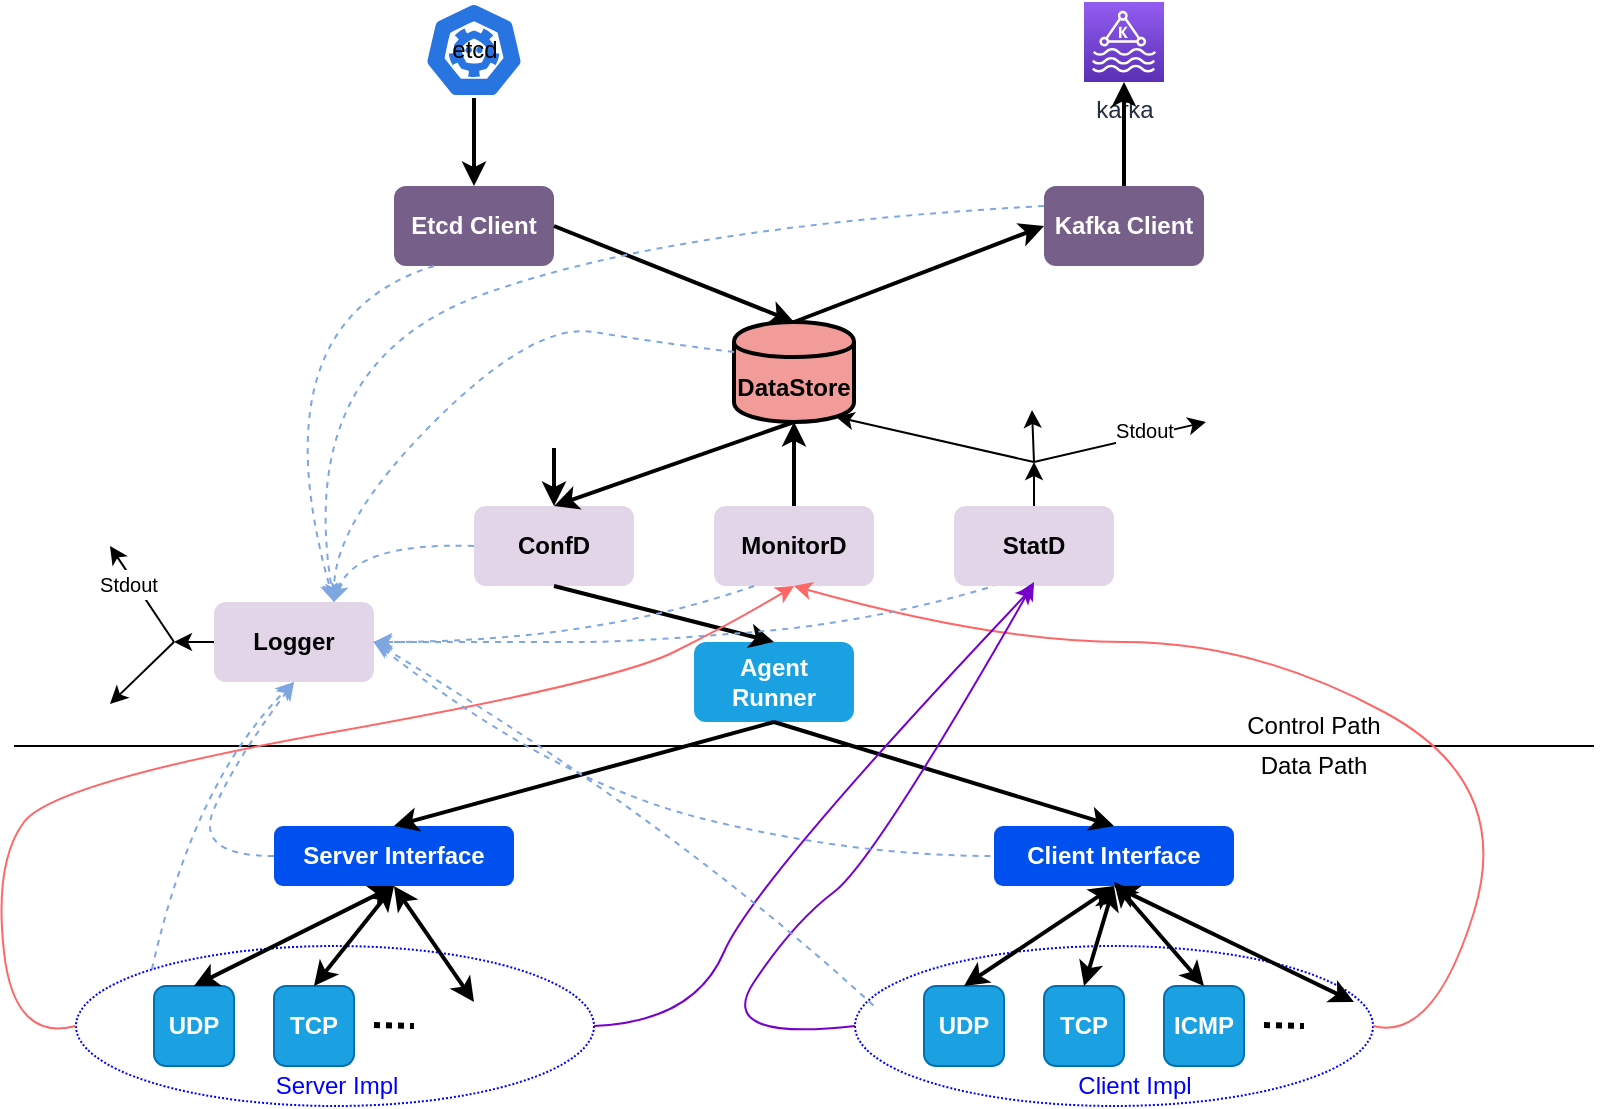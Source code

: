 <mxfile version="12.6.6" type="github">
  <diagram id="7Z0QAmkbjTj8d5dyrcaS" name="Page-1">
    <mxGraphModel dx="685" dy="1765" grid="1" gridSize="10" guides="1" tooltips="1" connect="1" arrows="1" fold="1" page="1" pageScale="1" pageWidth="850" pageHeight="1100" math="0" shadow="0">
      <root>
        <mxCell id="0"/>
        <mxCell id="1" parent="0"/>
        <mxCell id="3jD2yQgGgmmI8q0Z6e8k-50" value="" style="ellipse;whiteSpace=wrap;html=1;strokeWidth=1;fillColor=none;dashed=1;dashPattern=1 1;strokeColor=#0000FF;" vertex="1" parent="1">
          <mxGeometry x="430.5" y="542" width="259" height="80" as="geometry"/>
        </mxCell>
        <mxCell id="3jD2yQgGgmmI8q0Z6e8k-48" value="" style="ellipse;whiteSpace=wrap;html=1;strokeWidth=1;fillColor=none;dashed=1;dashPattern=1 1;strokeColor=#0000FF;" vertex="1" parent="1">
          <mxGeometry x="41" y="542" width="259" height="80" as="geometry"/>
        </mxCell>
        <mxCell id="JbRPVWhP1U4G-iSpXnR0-1" value="&lt;b&gt;ConfD&lt;/b&gt;" style="rounded=1;whiteSpace=wrap;html=1;fillColor=#e1d5e7;strokeColor=none;" parent="1" vertex="1">
          <mxGeometry x="240" y="322" width="80" height="40" as="geometry"/>
        </mxCell>
        <mxCell id="3jD2yQgGgmmI8q0Z6e8k-1" value="&lt;b&gt;StatD&lt;/b&gt;" style="rounded=1;whiteSpace=wrap;html=1;fillColor=#e1d5e7;strokeColor=none;" vertex="1" parent="1">
          <mxGeometry x="480" y="322" width="80" height="40" as="geometry"/>
        </mxCell>
        <mxCell id="3jD2yQgGgmmI8q0Z6e8k-2" value="&lt;b&gt;MonitorD&lt;/b&gt;" style="rounded=1;whiteSpace=wrap;html=1;fillColor=#e1d5e7;strokeColor=none;" vertex="1" parent="1">
          <mxGeometry x="360" y="322" width="80" height="40" as="geometry"/>
        </mxCell>
        <mxCell id="3jD2yQgGgmmI8q0Z6e8k-3" value="&lt;b&gt;Logger&lt;/b&gt;" style="rounded=1;whiteSpace=wrap;html=1;fillColor=#e1d5e7;strokeColor=none;" vertex="1" parent="1">
          <mxGeometry x="110" y="370" width="80" height="40" as="geometry"/>
        </mxCell>
        <mxCell id="3jD2yQgGgmmI8q0Z6e8k-4" value="" style="endArrow=none;html=1;" edge="1" parent="1">
          <mxGeometry width="50" height="50" relative="1" as="geometry">
            <mxPoint x="10" y="442" as="sourcePoint"/>
            <mxPoint x="800" y="442" as="targetPoint"/>
          </mxGeometry>
        </mxCell>
        <mxCell id="3jD2yQgGgmmI8q0Z6e8k-5" value="Control Path" style="text;html=1;strokeColor=none;fillColor=none;align=center;verticalAlign=middle;whiteSpace=wrap;rounded=0;" vertex="1" parent="1">
          <mxGeometry x="600" y="422" width="120" height="20" as="geometry"/>
        </mxCell>
        <mxCell id="3jD2yQgGgmmI8q0Z6e8k-6" value="Data Path" style="text;html=1;strokeColor=none;fillColor=none;align=center;verticalAlign=middle;whiteSpace=wrap;rounded=0;" vertex="1" parent="1">
          <mxGeometry x="600" y="442" width="120" height="20" as="geometry"/>
        </mxCell>
        <mxCell id="3jD2yQgGgmmI8q0Z6e8k-7" value="&lt;b&gt;Kafka Client&lt;/b&gt;" style="rounded=1;whiteSpace=wrap;html=1;fillColor=#76608a;strokeColor=none;fontColor=#ffffff;" vertex="1" parent="1">
          <mxGeometry x="525" y="162" width="80" height="40" as="geometry"/>
        </mxCell>
        <mxCell id="3jD2yQgGgmmI8q0Z6e8k-8" value="&lt;b&gt;Etcd Client&lt;/b&gt;" style="rounded=1;whiteSpace=wrap;html=1;fillColor=#76608a;strokeColor=none;fontColor=#ffffff;" vertex="1" parent="1">
          <mxGeometry x="200" y="162" width="80" height="40" as="geometry"/>
        </mxCell>
        <mxCell id="3jD2yQgGgmmI8q0Z6e8k-9" value="&lt;b&gt;DataStore&lt;/b&gt;" style="shape=cylinder;whiteSpace=wrap;html=1;boundedLbl=1;backgroundOutline=1;strokeWidth=2;fillColor=#F19C99;" vertex="1" parent="1">
          <mxGeometry x="370" y="230" width="60" height="50" as="geometry"/>
        </mxCell>
        <mxCell id="3jD2yQgGgmmI8q0Z6e8k-10" value="&lt;b&gt;Server Interface&lt;/b&gt;" style="rounded=1;whiteSpace=wrap;html=1;fillColor=#0050ef;strokeColor=none;fontColor=#ffffff;" vertex="1" parent="1">
          <mxGeometry x="140" y="482" width="120" height="30" as="geometry"/>
        </mxCell>
        <mxCell id="3jD2yQgGgmmI8q0Z6e8k-11" value="&lt;b&gt;Client Interface&lt;/b&gt;" style="rounded=1;whiteSpace=wrap;html=1;fillColor=#0050ef;strokeColor=none;fontColor=#ffffff;" vertex="1" parent="1">
          <mxGeometry x="500" y="482" width="120" height="30" as="geometry"/>
        </mxCell>
        <mxCell id="3jD2yQgGgmmI8q0Z6e8k-12" value="&lt;b&gt;UDP&lt;/b&gt;" style="rounded=1;whiteSpace=wrap;html=1;fillColor=#1ba1e2;strokeColor=#006EAF;fontColor=#ffffff;" vertex="1" parent="1">
          <mxGeometry x="80" y="562" width="40" height="40" as="geometry"/>
        </mxCell>
        <mxCell id="3jD2yQgGgmmI8q0Z6e8k-13" value="&lt;b&gt;TCP&lt;/b&gt;" style="rounded=1;whiteSpace=wrap;html=1;fillColor=#1ba1e2;strokeColor=#006EAF;fontColor=#ffffff;" vertex="1" parent="1">
          <mxGeometry x="140" y="562" width="40" height="40" as="geometry"/>
        </mxCell>
        <mxCell id="3jD2yQgGgmmI8q0Z6e8k-15" value="&lt;b&gt;UDP&lt;/b&gt;" style="rounded=1;whiteSpace=wrap;html=1;fillColor=#1ba1e2;strokeColor=#006EAF;fontColor=#ffffff;" vertex="1" parent="1">
          <mxGeometry x="465" y="562" width="40" height="40" as="geometry"/>
        </mxCell>
        <mxCell id="3jD2yQgGgmmI8q0Z6e8k-16" value="&lt;b&gt;TCP&lt;/b&gt;" style="rounded=1;whiteSpace=wrap;html=1;fillColor=#1ba1e2;strokeColor=#006EAF;fontColor=#ffffff;" vertex="1" parent="1">
          <mxGeometry x="525" y="562" width="40" height="40" as="geometry"/>
        </mxCell>
        <mxCell id="3jD2yQgGgmmI8q0Z6e8k-17" value="&lt;b&gt;ICMP&lt;/b&gt;" style="rounded=1;whiteSpace=wrap;html=1;fillColor=#1ba1e2;strokeColor=#006EAF;fontColor=#ffffff;" vertex="1" parent="1">
          <mxGeometry x="585" y="562" width="40" height="40" as="geometry"/>
        </mxCell>
        <mxCell id="3jD2yQgGgmmI8q0Z6e8k-18" value="" style="endArrow=none;dashed=1;html=1;strokeWidth=3;dashPattern=1 1;" edge="1" parent="1">
          <mxGeometry width="50" height="50" relative="1" as="geometry">
            <mxPoint x="190" y="581.5" as="sourcePoint"/>
            <mxPoint x="210" y="582" as="targetPoint"/>
          </mxGeometry>
        </mxCell>
        <mxCell id="3jD2yQgGgmmI8q0Z6e8k-21" value="" style="endArrow=none;dashed=1;html=1;strokeWidth=3;dashPattern=1 1;" edge="1" parent="1">
          <mxGeometry width="50" height="50" relative="1" as="geometry">
            <mxPoint x="635" y="581.5" as="sourcePoint"/>
            <mxPoint x="655" y="582" as="targetPoint"/>
          </mxGeometry>
        </mxCell>
        <mxCell id="3jD2yQgGgmmI8q0Z6e8k-22" value="" style="endArrow=classic;startArrow=classic;html=1;strokeWidth=2;entryX=0.5;entryY=1;entryDx=0;entryDy=0;exitX=0.5;exitY=0;exitDx=0;exitDy=0;" edge="1" parent="1" source="3jD2yQgGgmmI8q0Z6e8k-12" target="3jD2yQgGgmmI8q0Z6e8k-10">
          <mxGeometry width="50" height="50" relative="1" as="geometry">
            <mxPoint x="10" y="670" as="sourcePoint"/>
            <mxPoint x="60" y="620" as="targetPoint"/>
          </mxGeometry>
        </mxCell>
        <mxCell id="3jD2yQgGgmmI8q0Z6e8k-23" value="" style="endArrow=classic;startArrow=classic;html=1;strokeWidth=2;entryX=0.5;entryY=1;entryDx=0;entryDy=0;exitX=0.5;exitY=0;exitDx=0;exitDy=0;" edge="1" parent="1" source="3jD2yQgGgmmI8q0Z6e8k-13" target="3jD2yQgGgmmI8q0Z6e8k-10">
          <mxGeometry width="50" height="50" relative="1" as="geometry">
            <mxPoint x="110" y="572" as="sourcePoint"/>
            <mxPoint x="210" y="522" as="targetPoint"/>
          </mxGeometry>
        </mxCell>
        <mxCell id="3jD2yQgGgmmI8q0Z6e8k-24" value="" style="endArrow=classic;startArrow=classic;html=1;strokeWidth=2;entryX=0.5;entryY=1;entryDx=0;entryDy=0;exitX=0.5;exitY=0;exitDx=0;exitDy=0;" edge="1" parent="1" source="3jD2yQgGgmmI8q0Z6e8k-15" target="3jD2yQgGgmmI8q0Z6e8k-11">
          <mxGeometry width="50" height="50" relative="1" as="geometry">
            <mxPoint x="120" y="582" as="sourcePoint"/>
            <mxPoint x="220" y="532" as="targetPoint"/>
          </mxGeometry>
        </mxCell>
        <mxCell id="3jD2yQgGgmmI8q0Z6e8k-25" value="" style="endArrow=classic;startArrow=classic;html=1;strokeWidth=2;entryX=0.5;entryY=1;entryDx=0;entryDy=0;" edge="1" parent="1" target="3jD2yQgGgmmI8q0Z6e8k-10">
          <mxGeometry width="50" height="50" relative="1" as="geometry">
            <mxPoint x="240" y="570" as="sourcePoint"/>
            <mxPoint x="260" y="520" as="targetPoint"/>
          </mxGeometry>
        </mxCell>
        <mxCell id="3jD2yQgGgmmI8q0Z6e8k-26" value="&lt;b&gt;Agent Runner&lt;/b&gt;" style="rounded=1;whiteSpace=wrap;html=1;fillColor=#1ba1e2;strokeColor=none;fontColor=#ffffff;" vertex="1" parent="1">
          <mxGeometry x="350" y="390" width="80" height="40" as="geometry"/>
        </mxCell>
        <mxCell id="3jD2yQgGgmmI8q0Z6e8k-27" value="" style="endArrow=classic;startArrow=classic;html=1;strokeWidth=2;entryX=0.5;entryY=1;entryDx=0;entryDy=0;exitX=0.5;exitY=0;exitDx=0;exitDy=0;" edge="1" parent="1" source="3jD2yQgGgmmI8q0Z6e8k-16" target="3jD2yQgGgmmI8q0Z6e8k-11">
          <mxGeometry width="50" height="50" relative="1" as="geometry">
            <mxPoint x="495" y="572" as="sourcePoint"/>
            <mxPoint x="570" y="522" as="targetPoint"/>
          </mxGeometry>
        </mxCell>
        <mxCell id="3jD2yQgGgmmI8q0Z6e8k-28" value="" style="endArrow=classic;startArrow=classic;html=1;strokeWidth=2;exitX=0.5;exitY=0;exitDx=0;exitDy=0;" edge="1" parent="1" source="3jD2yQgGgmmI8q0Z6e8k-17">
          <mxGeometry width="50" height="50" relative="1" as="geometry">
            <mxPoint x="505" y="582" as="sourcePoint"/>
            <mxPoint x="560" y="510" as="targetPoint"/>
          </mxGeometry>
        </mxCell>
        <mxCell id="3jD2yQgGgmmI8q0Z6e8k-29" value="" style="endArrow=classic;startArrow=classic;html=1;strokeWidth=2;entryX=0.5;entryY=1;entryDx=0;entryDy=0;" edge="1" parent="1" target="3jD2yQgGgmmI8q0Z6e8k-11">
          <mxGeometry width="50" height="50" relative="1" as="geometry">
            <mxPoint x="680" y="570" as="sourcePoint"/>
            <mxPoint x="590" y="542" as="targetPoint"/>
          </mxGeometry>
        </mxCell>
        <mxCell id="3jD2yQgGgmmI8q0Z6e8k-30" value="" style="endArrow=none;startArrow=classic;html=1;strokeWidth=2;entryX=0.5;entryY=1;entryDx=0;entryDy=0;exitX=0.5;exitY=0;exitDx=0;exitDy=0;endFill=0;" edge="1" parent="1" source="3jD2yQgGgmmI8q0Z6e8k-10" target="3jD2yQgGgmmI8q0Z6e8k-26">
          <mxGeometry width="50" height="50" relative="1" as="geometry">
            <mxPoint x="525" y="602" as="sourcePoint"/>
            <mxPoint x="600" y="552" as="targetPoint"/>
          </mxGeometry>
        </mxCell>
        <mxCell id="3jD2yQgGgmmI8q0Z6e8k-34" value="" style="endArrow=none;startArrow=classic;html=1;strokeWidth=2;entryX=0.5;entryY=1;entryDx=0;entryDy=0;exitX=0.5;exitY=0;exitDx=0;exitDy=0;endFill=0;" edge="1" parent="1" source="3jD2yQgGgmmI8q0Z6e8k-11" target="3jD2yQgGgmmI8q0Z6e8k-26">
          <mxGeometry width="50" height="50" relative="1" as="geometry">
            <mxPoint x="210" y="492" as="sourcePoint"/>
            <mxPoint x="400" y="440" as="targetPoint"/>
          </mxGeometry>
        </mxCell>
        <mxCell id="3jD2yQgGgmmI8q0Z6e8k-36" value="" style="shape=image;html=1;verticalAlign=top;verticalLabelPosition=bottom;labelBackgroundColor=#ffffff;imageAspect=0;aspect=fixed;image=https://cdn2.iconfinder.com/data/icons/appicns/128/472772-appicns_Terminal.png;strokeWidth=2;" vertex="1" parent="1">
          <mxGeometry x="30" y="328" width="28" height="28" as="geometry"/>
        </mxCell>
        <mxCell id="3jD2yQgGgmmI8q0Z6e8k-39" value="" style="endArrow=none;startArrow=classic;html=1;strokeWidth=1;exitX=1;exitY=0.5;exitDx=0;exitDy=0;endFill=0;" edge="1" parent="1" source="3jD2yQgGgmmI8q0Z6e8k-82">
          <mxGeometry width="50" height="50" relative="1" as="geometry">
            <mxPoint x="58" y="419" as="sourcePoint"/>
            <mxPoint x="90" y="390" as="targetPoint"/>
          </mxGeometry>
        </mxCell>
        <mxCell id="3jD2yQgGgmmI8q0Z6e8k-41" value="" style="endArrow=classic;startArrow=none;html=1;strokeWidth=1;entryX=1;entryY=0.5;entryDx=0;entryDy=0;startFill=0;" edge="1" parent="1" target="3jD2yQgGgmmI8q0Z6e8k-36">
          <mxGeometry width="50" height="50" relative="1" as="geometry">
            <mxPoint x="90" y="390" as="sourcePoint"/>
            <mxPoint x="25" y="409" as="targetPoint"/>
          </mxGeometry>
        </mxCell>
        <mxCell id="3jD2yQgGgmmI8q0Z6e8k-43" value="&lt;font style=&quot;font-size: 10px&quot;&gt;Stdout&lt;/font&gt;" style="text;html=1;align=center;verticalAlign=middle;resizable=0;points=[];labelBackgroundColor=#ffffff;" vertex="1" connectable="0" parent="3jD2yQgGgmmI8q0Z6e8k-41">
          <mxGeometry x="0.294" y="3" relative="1" as="geometry">
            <mxPoint as="offset"/>
          </mxGeometry>
        </mxCell>
        <mxCell id="3jD2yQgGgmmI8q0Z6e8k-44" value="" style="endArrow=none;startArrow=classic;html=1;strokeWidth=2;entryX=0.5;entryY=1;entryDx=0;entryDy=0;exitX=0.5;exitY=0;exitDx=0;exitDy=0;endFill=0;" edge="1" parent="1" source="3jD2yQgGgmmI8q0Z6e8k-26" target="JbRPVWhP1U4G-iSpXnR0-1">
          <mxGeometry width="50" height="50" relative="1" as="geometry">
            <mxPoint x="210" y="492" as="sourcePoint"/>
            <mxPoint x="400" y="440" as="targetPoint"/>
          </mxGeometry>
        </mxCell>
        <mxCell id="3jD2yQgGgmmI8q0Z6e8k-45" value="" style="endArrow=none;startArrow=classic;html=1;strokeWidth=2;entryX=0.5;entryY=1;entryDx=0;entryDy=0;exitX=0.5;exitY=0;exitDx=0;exitDy=0;endFill=0;" edge="1" parent="1" source="JbRPVWhP1U4G-iSpXnR0-1" target="3jD2yQgGgmmI8q0Z6e8k-9">
          <mxGeometry width="50" height="50" relative="1" as="geometry">
            <mxPoint x="220" y="502" as="sourcePoint"/>
            <mxPoint x="410" y="450" as="targetPoint"/>
          </mxGeometry>
        </mxCell>
        <mxCell id="3jD2yQgGgmmI8q0Z6e8k-46" value="" style="endArrow=classic;startArrow=none;html=1;strokeWidth=2;entryX=0.5;entryY=1;entryDx=0;entryDy=0;startFill=0;" edge="1" parent="1" source="3jD2yQgGgmmI8q0Z6e8k-2" target="3jD2yQgGgmmI8q0Z6e8k-9">
          <mxGeometry width="50" height="50" relative="1" as="geometry">
            <mxPoint x="230" y="512" as="sourcePoint"/>
            <mxPoint x="420" y="460" as="targetPoint"/>
          </mxGeometry>
        </mxCell>
        <mxCell id="3jD2yQgGgmmI8q0Z6e8k-47" value="" style="endArrow=none;startArrow=classic;html=1;strokeWidth=1;entryX=0;entryY=0.5;entryDx=0;entryDy=0;endFill=0;" edge="1" parent="1" target="3jD2yQgGgmmI8q0Z6e8k-3">
          <mxGeometry width="50" height="50" relative="1" as="geometry">
            <mxPoint x="90" y="390" as="sourcePoint"/>
            <mxPoint x="147" y="303" as="targetPoint"/>
          </mxGeometry>
        </mxCell>
        <mxCell id="3jD2yQgGgmmI8q0Z6e8k-49" value="&lt;font color=&quot;#0000ff&quot;&gt;Server Impl&lt;br&gt;&lt;/font&gt;" style="text;html=1;align=center;verticalAlign=middle;resizable=0;points=[];autosize=1;" vertex="1" parent="1">
          <mxGeometry x="130.5" y="602" width="80" height="20" as="geometry"/>
        </mxCell>
        <mxCell id="3jD2yQgGgmmI8q0Z6e8k-51" value="&lt;font color=&quot;#0000ff&quot;&gt;Client Impl&lt;br&gt;&lt;/font&gt;" style="text;html=1;align=center;verticalAlign=middle;resizable=0;points=[];autosize=1;" vertex="1" parent="1">
          <mxGeometry x="535" y="602" width="70" height="20" as="geometry"/>
        </mxCell>
        <mxCell id="3jD2yQgGgmmI8q0Z6e8k-52" value="etcd" style="html=1;dashed=0;whitespace=wrap;fillColor=#2875E2;strokeColor=#ffffff;points=[[0.005,0.63,0],[0.1,0.2,0],[0.9,0.2,0],[0.5,0,0],[0.995,0.63,0],[0.72,0.99,0],[0.5,1,0],[0.28,0.99,0]];shape=mxgraph.kubernetes.icon;prIcon=etcd;dashPattern=1 1;" vertex="1" parent="1">
          <mxGeometry x="215" y="70" width="50" height="48" as="geometry"/>
        </mxCell>
        <mxCell id="3jD2yQgGgmmI8q0Z6e8k-53" value="" style="endArrow=none;startArrow=classic;html=1;strokeWidth=2;entryX=0.5;entryY=1;entryDx=0;entryDy=0;endFill=0;entryPerimeter=0;" edge="1" parent="1" source="3jD2yQgGgmmI8q0Z6e8k-8" target="3jD2yQgGgmmI8q0Z6e8k-52">
          <mxGeometry width="50" height="50" relative="1" as="geometry">
            <mxPoint x="290" y="332" as="sourcePoint"/>
            <mxPoint x="410" y="290" as="targetPoint"/>
          </mxGeometry>
        </mxCell>
        <mxCell id="3jD2yQgGgmmI8q0Z6e8k-54" value="" style="endArrow=none;startArrow=classic;html=1;strokeWidth=2;entryX=1;entryY=0.5;entryDx=0;entryDy=0;exitX=0.5;exitY=0;exitDx=0;exitDy=0;endFill=0;" edge="1" parent="1" source="3jD2yQgGgmmI8q0Z6e8k-9" target="3jD2yQgGgmmI8q0Z6e8k-8">
          <mxGeometry width="50" height="50" relative="1" as="geometry">
            <mxPoint x="300" y="342" as="sourcePoint"/>
            <mxPoint x="420" y="300" as="targetPoint"/>
          </mxGeometry>
        </mxCell>
        <mxCell id="3jD2yQgGgmmI8q0Z6e8k-55" value="" style="endArrow=none;startArrow=classic;html=1;strokeWidth=2;entryX=0.5;entryY=0;entryDx=0;entryDy=0;endFill=0;exitX=0;exitY=0.5;exitDx=0;exitDy=0;" edge="1" parent="1" source="3jD2yQgGgmmI8q0Z6e8k-7" target="3jD2yQgGgmmI8q0Z6e8k-9">
          <mxGeometry width="50" height="50" relative="1" as="geometry">
            <mxPoint x="540" y="270" as="sourcePoint"/>
            <mxPoint x="430" y="310" as="targetPoint"/>
          </mxGeometry>
        </mxCell>
        <mxCell id="3jD2yQgGgmmI8q0Z6e8k-56" value="kafka" style="outlineConnect=0;fontColor=#232F3E;gradientColor=#945DF2;gradientDirection=north;fillColor=#5A30B5;strokeColor=#ffffff;dashed=0;verticalLabelPosition=bottom;verticalAlign=top;align=center;html=1;fontSize=12;fontStyle=0;aspect=fixed;shape=mxgraph.aws4.resourceIcon;resIcon=mxgraph.aws4.managed_streaming_for_kafka;dashPattern=1 1;" vertex="1" parent="1">
          <mxGeometry x="545" y="70" width="40" height="40" as="geometry"/>
        </mxCell>
        <mxCell id="3jD2yQgGgmmI8q0Z6e8k-57" value="" style="endArrow=none;startArrow=classic;html=1;strokeWidth=2;entryX=0.5;entryY=0;entryDx=0;entryDy=0;endFill=0;" edge="1" parent="1" source="3jD2yQgGgmmI8q0Z6e8k-56" target="3jD2yQgGgmmI8q0Z6e8k-7">
          <mxGeometry width="50" height="50" relative="1" as="geometry">
            <mxPoint x="580" y="100" as="sourcePoint"/>
            <mxPoint x="440" y="320" as="targetPoint"/>
          </mxGeometry>
        </mxCell>
        <mxCell id="3jD2yQgGgmmI8q0Z6e8k-61" value="" style="shape=image;html=1;verticalAlign=top;verticalLabelPosition=bottom;labelBackgroundColor=#ffffff;imageAspect=0;aspect=fixed;image=https://cdn2.iconfinder.com/data/icons/appicns/128/472772-appicns_Terminal.png;strokeWidth=2;" vertex="1" parent="1">
          <mxGeometry x="592" y="252" width="28" height="28" as="geometry"/>
        </mxCell>
        <mxCell id="3jD2yQgGgmmI8q0Z6e8k-62" value="" style="endArrow=classic;startArrow=none;html=1;strokeWidth=1;entryX=0.5;entryY=1;entryDx=0;entryDy=0;startFill=0;" edge="1" parent="1" target="3jD2yQgGgmmI8q0Z6e8k-61">
          <mxGeometry width="50" height="50" relative="1" as="geometry">
            <mxPoint x="520" y="300" as="sourcePoint"/>
            <mxPoint x="210" y="265" as="targetPoint"/>
          </mxGeometry>
        </mxCell>
        <mxCell id="3jD2yQgGgmmI8q0Z6e8k-63" value="&lt;font style=&quot;font-size: 10px&quot;&gt;Stdout&lt;/font&gt;" style="text;html=1;align=center;verticalAlign=middle;resizable=0;points=[];labelBackgroundColor=#ffffff;" vertex="1" connectable="0" parent="3jD2yQgGgmmI8q0Z6e8k-62">
          <mxGeometry x="0.294" y="3" relative="1" as="geometry">
            <mxPoint as="offset"/>
          </mxGeometry>
        </mxCell>
        <mxCell id="3jD2yQgGgmmI8q0Z6e8k-64" value="" style="endArrow=none;startArrow=classic;html=1;strokeWidth=1;entryX=0.5;entryY=0;entryDx=0;entryDy=0;endFill=0;" edge="1" parent="1" target="3jD2yQgGgmmI8q0Z6e8k-1">
          <mxGeometry width="50" height="50" relative="1" as="geometry">
            <mxPoint x="520" y="300" as="sourcePoint"/>
            <mxPoint x="170" y="332" as="targetPoint"/>
          </mxGeometry>
        </mxCell>
        <mxCell id="3jD2yQgGgmmI8q0Z6e8k-65" value="" style="endArrow=none;startArrow=classic;html=1;strokeWidth=1;exitX=0.5;exitY=1;exitDx=0;exitDy=0;endFill=0;" edge="1" parent="1" source="3jD2yQgGgmmI8q0Z6e8k-84">
          <mxGeometry width="50" height="50" relative="1" as="geometry">
            <mxPoint x="519" y="268" as="sourcePoint"/>
            <mxPoint x="520" y="300" as="targetPoint"/>
          </mxGeometry>
        </mxCell>
        <mxCell id="3jD2yQgGgmmI8q0Z6e8k-66" value="" style="endArrow=none;startArrow=classic;html=1;strokeWidth=1;exitX=0.85;exitY=0.95;exitDx=0;exitDy=0;endFill=0;exitPerimeter=0;" edge="1" parent="1" source="3jD2yQgGgmmI8q0Z6e8k-9">
          <mxGeometry width="50" height="50" relative="1" as="geometry">
            <mxPoint x="140" y="275" as="sourcePoint"/>
            <mxPoint x="520" y="300" as="targetPoint"/>
          </mxGeometry>
        </mxCell>
        <mxCell id="3jD2yQgGgmmI8q0Z6e8k-67" value="" style="curved=1;endArrow=classic;html=1;strokeWidth=1;entryX=0.5;entryY=1;entryDx=0;entryDy=0;exitX=0;exitY=0.5;exitDx=0;exitDy=0;strokeColor=#FF6666;" edge="1" parent="1" source="3jD2yQgGgmmI8q0Z6e8k-48" target="3jD2yQgGgmmI8q0Z6e8k-2">
          <mxGeometry width="50" height="50" relative="1" as="geometry">
            <mxPoint x="40" y="620" as="sourcePoint"/>
            <mxPoint x="360" y="720" as="targetPoint"/>
            <Array as="points">
              <mxPoint x="10" y="590"/>
              <mxPoint y="500"/>
              <mxPoint x="30" y="460"/>
              <mxPoint x="310" y="410"/>
              <mxPoint x="370" y="380"/>
            </Array>
          </mxGeometry>
        </mxCell>
        <mxCell id="3jD2yQgGgmmI8q0Z6e8k-68" value="" style="curved=1;endArrow=classic;html=1;strokeColor=#FF6666;strokeWidth=1;exitX=1;exitY=0.5;exitDx=0;exitDy=0;entryX=0.5;entryY=1;entryDx=0;entryDy=0;" edge="1" parent="1" source="3jD2yQgGgmmI8q0Z6e8k-50" target="3jD2yQgGgmmI8q0Z6e8k-2">
          <mxGeometry width="50" height="50" relative="1" as="geometry">
            <mxPoint x="700" y="800" as="sourcePoint"/>
            <mxPoint x="800" y="600" as="targetPoint"/>
            <Array as="points">
              <mxPoint x="720" y="590"/>
              <mxPoint x="760" y="460"/>
              <mxPoint x="630" y="390"/>
              <mxPoint x="500" y="390"/>
            </Array>
          </mxGeometry>
        </mxCell>
        <mxCell id="3jD2yQgGgmmI8q0Z6e8k-69" value="" style="curved=1;endArrow=classic;html=1;strokeColor=#7700CC;strokeWidth=1;entryX=0.5;entryY=1;entryDx=0;entryDy=0;exitX=1;exitY=0.5;exitDx=0;exitDy=0;fillColor=#aa00ff;" edge="1" parent="1" source="3jD2yQgGgmmI8q0Z6e8k-48" target="3jD2yQgGgmmI8q0Z6e8k-1">
          <mxGeometry width="50" height="50" relative="1" as="geometry">
            <mxPoint x="10" y="690" as="sourcePoint"/>
            <mxPoint x="60" y="640" as="targetPoint"/>
            <Array as="points">
              <mxPoint x="350" y="580"/>
              <mxPoint x="380" y="510"/>
            </Array>
          </mxGeometry>
        </mxCell>
        <mxCell id="3jD2yQgGgmmI8q0Z6e8k-70" value="" style="curved=1;endArrow=classic;html=1;strokeColor=#7700CC;strokeWidth=1;exitX=0;exitY=0.5;exitDx=0;exitDy=0;fillColor=#aa00ff;" edge="1" parent="1" source="3jD2yQgGgmmI8q0Z6e8k-50">
          <mxGeometry width="50" height="50" relative="1" as="geometry">
            <mxPoint x="10" y="690" as="sourcePoint"/>
            <mxPoint x="520" y="360" as="targetPoint"/>
            <Array as="points">
              <mxPoint x="360" y="590"/>
              <mxPoint x="400" y="530"/>
              <mxPoint x="440" y="500"/>
            </Array>
          </mxGeometry>
        </mxCell>
        <mxCell id="3jD2yQgGgmmI8q0Z6e8k-71" value="" style="curved=1;endArrow=none;html=1;strokeColor=#7EA6E0;strokeWidth=1;dashed=1;exitX=1;exitY=0.5;exitDx=0;exitDy=0;startArrow=classicThin;startFill=1;endFill=0;" edge="1" parent="1" source="3jD2yQgGgmmI8q0Z6e8k-3">
          <mxGeometry width="50" height="50" relative="1" as="geometry">
            <mxPoint x="390" y="622" as="sourcePoint"/>
            <mxPoint x="440" y="572" as="targetPoint"/>
            <Array as="points">
              <mxPoint x="340" y="480"/>
            </Array>
          </mxGeometry>
        </mxCell>
        <mxCell id="3jD2yQgGgmmI8q0Z6e8k-73" value="" style="curved=1;endArrow=none;html=1;dashed=1;strokeColor=#7EA6E0;strokeWidth=1;entryX=0;entryY=0.5;entryDx=0;entryDy=0;exitX=1;exitY=0.5;exitDx=0;exitDy=0;startArrow=classicThin;startFill=1;endFill=0;" edge="1" parent="1" source="3jD2yQgGgmmI8q0Z6e8k-3" target="3jD2yQgGgmmI8q0Z6e8k-11">
          <mxGeometry width="50" height="50" relative="1" as="geometry">
            <mxPoint x="10" y="690" as="sourcePoint"/>
            <mxPoint x="60" y="640" as="targetPoint"/>
            <Array as="points">
              <mxPoint x="280" y="460"/>
              <mxPoint x="430" y="497"/>
            </Array>
          </mxGeometry>
        </mxCell>
        <mxCell id="3jD2yQgGgmmI8q0Z6e8k-75" value="" style="curved=1;endArrow=none;html=1;dashed=1;strokeColor=#7EA6E0;strokeWidth=1;entryX=0.25;entryY=1;entryDx=0;entryDy=0;exitX=1;exitY=0.5;exitDx=0;exitDy=0;startArrow=classicThin;startFill=1;endFill=0;" edge="1" parent="1" source="3jD2yQgGgmmI8q0Z6e8k-3" target="3jD2yQgGgmmI8q0Z6e8k-1">
          <mxGeometry width="50" height="50" relative="1" as="geometry">
            <mxPoint x="10" y="690" as="sourcePoint"/>
            <mxPoint x="60" y="640" as="targetPoint"/>
            <Array as="points">
              <mxPoint x="270" y="390"/>
              <mxPoint x="320" y="390"/>
              <mxPoint x="440" y="380"/>
            </Array>
          </mxGeometry>
        </mxCell>
        <mxCell id="3jD2yQgGgmmI8q0Z6e8k-76" value="" style="curved=1;endArrow=classic;html=1;dashed=1;strokeColor=#7EA6E0;strokeWidth=1;exitX=0;exitY=0;exitDx=0;exitDy=0;entryX=0.5;entryY=1;entryDx=0;entryDy=0;" edge="1" parent="1" source="3jD2yQgGgmmI8q0Z6e8k-48" target="3jD2yQgGgmmI8q0Z6e8k-3">
          <mxGeometry width="50" height="50" relative="1" as="geometry">
            <mxPoint x="150" y="690" as="sourcePoint"/>
            <mxPoint x="200" y="640" as="targetPoint"/>
            <Array as="points">
              <mxPoint x="100" y="460"/>
            </Array>
          </mxGeometry>
        </mxCell>
        <mxCell id="3jD2yQgGgmmI8q0Z6e8k-77" value="" style="curved=1;endArrow=classic;html=1;dashed=1;strokeColor=#7EA6E0;strokeWidth=1;entryX=0.5;entryY=1;entryDx=0;entryDy=0;exitX=0;exitY=0.5;exitDx=0;exitDy=0;" edge="1" parent="1" source="3jD2yQgGgmmI8q0Z6e8k-10" target="3jD2yQgGgmmI8q0Z6e8k-3">
          <mxGeometry width="50" height="50" relative="1" as="geometry">
            <mxPoint x="90" y="830" as="sourcePoint"/>
            <mxPoint x="60" y="640" as="targetPoint"/>
            <Array as="points">
              <mxPoint x="100" y="497"/>
              <mxPoint x="120" y="450"/>
            </Array>
          </mxGeometry>
        </mxCell>
        <mxCell id="3jD2yQgGgmmI8q0Z6e8k-78" value="" style="curved=1;endArrow=classic;html=1;dashed=1;strokeColor=#7EA6E0;strokeWidth=1;entryX=1;entryY=0.5;entryDx=0;entryDy=0;exitX=0.25;exitY=1;exitDx=0;exitDy=0;" edge="1" parent="1" source="3jD2yQgGgmmI8q0Z6e8k-2" target="3jD2yQgGgmmI8q0Z6e8k-3">
          <mxGeometry width="50" height="50" relative="1" as="geometry">
            <mxPoint x="10" y="690" as="sourcePoint"/>
            <mxPoint x="60" y="640" as="targetPoint"/>
            <Array as="points">
              <mxPoint x="300" y="390"/>
            </Array>
          </mxGeometry>
        </mxCell>
        <mxCell id="3jD2yQgGgmmI8q0Z6e8k-79" value="" style="curved=1;endArrow=classic;html=1;dashed=1;strokeColor=#7EA6E0;strokeWidth=1;entryX=0.75;entryY=0;entryDx=0;entryDy=0;exitX=0;exitY=0.5;exitDx=0;exitDy=0;" edge="1" parent="1" source="JbRPVWhP1U4G-iSpXnR0-1" target="3jD2yQgGgmmI8q0Z6e8k-3">
          <mxGeometry width="50" height="50" relative="1" as="geometry">
            <mxPoint x="10" y="690" as="sourcePoint"/>
            <mxPoint x="60" y="640" as="targetPoint"/>
            <Array as="points">
              <mxPoint x="180" y="340"/>
            </Array>
          </mxGeometry>
        </mxCell>
        <mxCell id="3jD2yQgGgmmI8q0Z6e8k-80" value="" style="curved=1;endArrow=classic;html=1;dashed=1;strokeColor=#7EA6E0;strokeWidth=1;entryX=0.75;entryY=0;entryDx=0;entryDy=0;exitX=0;exitY=0.3;exitDx=0;exitDy=0;" edge="1" parent="1" source="3jD2yQgGgmmI8q0Z6e8k-9" target="3jD2yQgGgmmI8q0Z6e8k-3">
          <mxGeometry width="50" height="50" relative="1" as="geometry">
            <mxPoint x="40" y="690" as="sourcePoint"/>
            <mxPoint x="90" y="640" as="targetPoint"/>
            <Array as="points">
              <mxPoint x="330" y="240"/>
              <mxPoint x="270" y="230"/>
              <mxPoint x="170" y="330"/>
            </Array>
          </mxGeometry>
        </mxCell>
        <mxCell id="3jD2yQgGgmmI8q0Z6e8k-82" value="" style="shape=image;html=1;verticalAlign=top;verticalLabelPosition=bottom;labelBackgroundColor=#ffffff;imageAspect=0;aspect=fixed;image=https://cdn1.iconfinder.com/data/icons/hawcons/32/699625-icon-113-document-file-txt-128.png;dashed=1;dashPattern=1 1;strokeColor=#0000FF;strokeWidth=1;fillColor=#F19C99;" vertex="1" parent="1">
          <mxGeometry x="20" y="402" width="38" height="38" as="geometry"/>
        </mxCell>
        <mxCell id="3jD2yQgGgmmI8q0Z6e8k-84" value="" style="shape=image;html=1;verticalAlign=top;verticalLabelPosition=bottom;labelBackgroundColor=#ffffff;imageAspect=0;aspect=fixed;image=https://cdn1.iconfinder.com/data/icons/hawcons/32/699625-icon-113-document-file-txt-128.png;dashed=1;dashPattern=1 1;strokeColor=#0000FF;strokeWidth=1;fillColor=#F19C99;" vertex="1" parent="1">
          <mxGeometry x="500" y="236" width="38" height="38" as="geometry"/>
        </mxCell>
        <mxCell id="3jD2yQgGgmmI8q0Z6e8k-86" value="" style="curved=1;endArrow=classic;html=1;dashed=1;strokeColor=#7EA6E0;strokeWidth=1;entryX=0.75;entryY=0;entryDx=0;entryDy=0;exitX=0.25;exitY=1;exitDx=0;exitDy=0;" edge="1" parent="1" source="3jD2yQgGgmmI8q0Z6e8k-8" target="3jD2yQgGgmmI8q0Z6e8k-3">
          <mxGeometry width="50" height="50" relative="1" as="geometry">
            <mxPoint x="10" y="690" as="sourcePoint"/>
            <mxPoint x="60" y="640" as="targetPoint"/>
            <Array as="points">
              <mxPoint x="130" y="230"/>
            </Array>
          </mxGeometry>
        </mxCell>
        <mxCell id="3jD2yQgGgmmI8q0Z6e8k-87" value="" style="curved=1;endArrow=classic;html=1;dashed=1;strokeColor=#7EA6E0;strokeWidth=1;exitX=0;exitY=0.25;exitDx=0;exitDy=0;entryX=0.75;entryY=0;entryDx=0;entryDy=0;" edge="1" parent="1" source="3jD2yQgGgmmI8q0Z6e8k-7" target="3jD2yQgGgmmI8q0Z6e8k-3">
          <mxGeometry width="50" height="50" relative="1" as="geometry">
            <mxPoint x="10" y="690" as="sourcePoint"/>
            <mxPoint x="260" y="800" as="targetPoint"/>
            <Array as="points">
              <mxPoint x="340" y="182"/>
              <mxPoint x="150" y="250"/>
            </Array>
          </mxGeometry>
        </mxCell>
        <mxCell id="3jD2yQgGgmmI8q0Z6e8k-89" value="" style="shape=image;html=1;verticalAlign=top;verticalLabelPosition=bottom;labelBackgroundColor=#ffffff;imageAspect=0;aspect=fixed;image=https://cdn1.iconfinder.com/data/icons/hawcons/32/698356-icon-103-document-file-yml-128.png;dashed=1;dashPattern=1 1;strokeColor=#0000FF;strokeWidth=1;fillColor=#F19C99;" vertex="1" parent="1">
          <mxGeometry x="258" y="249" width="44" height="44" as="geometry"/>
        </mxCell>
        <mxCell id="3jD2yQgGgmmI8q0Z6e8k-90" value="" style="endArrow=none;startArrow=classic;html=1;strokeWidth=2;entryX=0.5;entryY=1;entryDx=0;entryDy=0;exitX=0.5;exitY=0;exitDx=0;exitDy=0;endFill=0;" edge="1" parent="1" source="JbRPVWhP1U4G-iSpXnR0-1" target="3jD2yQgGgmmI8q0Z6e8k-89">
          <mxGeometry width="50" height="50" relative="1" as="geometry">
            <mxPoint x="290" y="332" as="sourcePoint"/>
            <mxPoint x="410" y="290" as="targetPoint"/>
          </mxGeometry>
        </mxCell>
      </root>
    </mxGraphModel>
  </diagram>
</mxfile>
